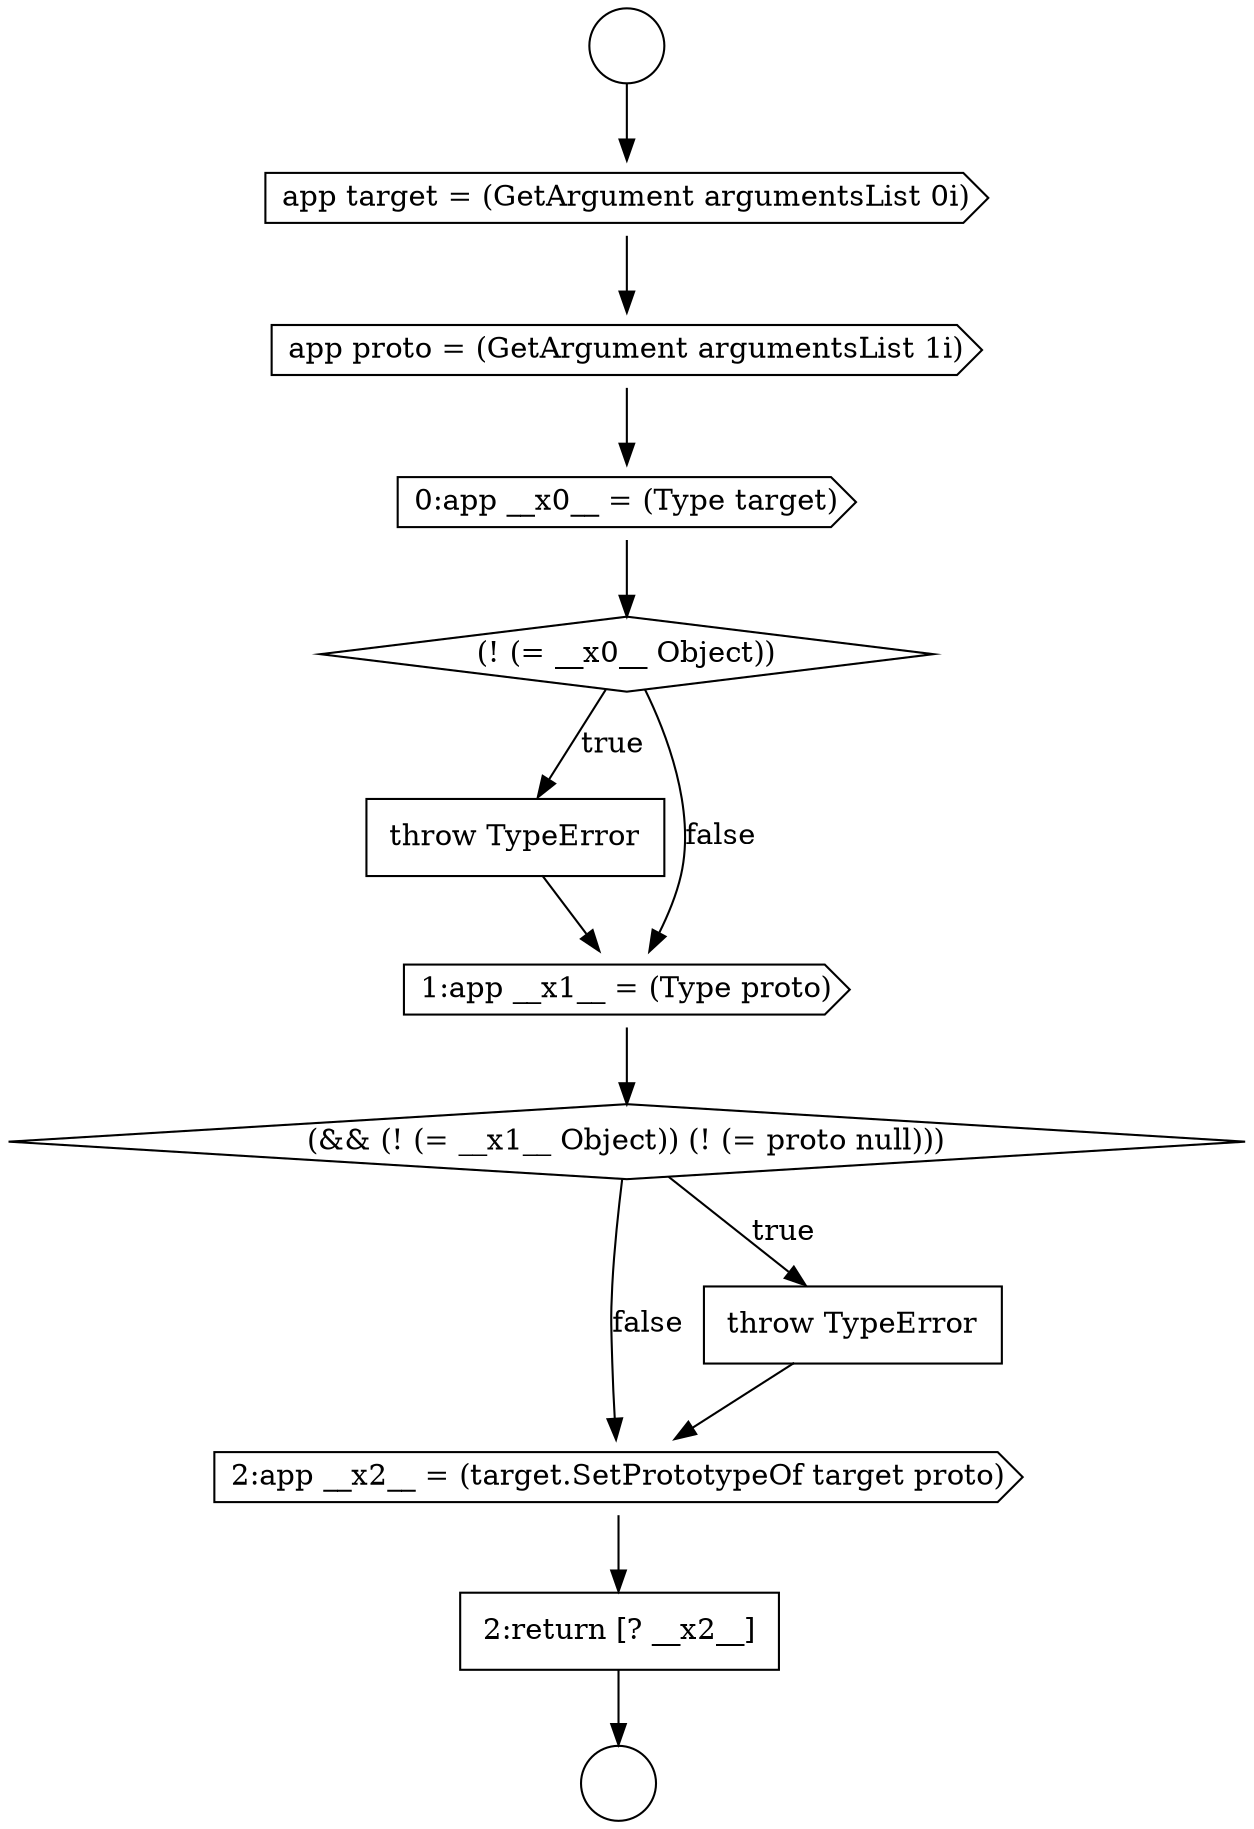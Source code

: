 digraph {
  node19540 [shape=none, margin=0, label=<<font color="black">
    <table border="0" cellborder="1" cellspacing="0" cellpadding="10">
      <tr><td align="left">2:return [? __x2__]</td></tr>
    </table>
  </font>> color="black" fillcolor="white" style=filled]
  node19533 [shape=cds, label=<<font color="black">0:app __x0__ = (Type target)</font>> color="black" fillcolor="white" style=filled]
  node19529 [shape=circle label=" " color="black" fillcolor="white" style=filled]
  node19534 [shape=diamond, label=<<font color="black">(! (= __x0__ Object))</font>> color="black" fillcolor="white" style=filled]
  node19539 [shape=cds, label=<<font color="black">2:app __x2__ = (target.SetPrototypeOf target proto)</font>> color="black" fillcolor="white" style=filled]
  node19530 [shape=circle label=" " color="black" fillcolor="white" style=filled]
  node19538 [shape=none, margin=0, label=<<font color="black">
    <table border="0" cellborder="1" cellspacing="0" cellpadding="10">
      <tr><td align="left">throw TypeError</td></tr>
    </table>
  </font>> color="black" fillcolor="white" style=filled]
  node19535 [shape=none, margin=0, label=<<font color="black">
    <table border="0" cellborder="1" cellspacing="0" cellpadding="10">
      <tr><td align="left">throw TypeError</td></tr>
    </table>
  </font>> color="black" fillcolor="white" style=filled]
  node19531 [shape=cds, label=<<font color="black">app target = (GetArgument argumentsList 0i)</font>> color="black" fillcolor="white" style=filled]
  node19536 [shape=cds, label=<<font color="black">1:app __x1__ = (Type proto)</font>> color="black" fillcolor="white" style=filled]
  node19537 [shape=diamond, label=<<font color="black">(&amp;&amp; (! (= __x1__ Object)) (! (= proto null)))</font>> color="black" fillcolor="white" style=filled]
  node19532 [shape=cds, label=<<font color="black">app proto = (GetArgument argumentsList 1i)</font>> color="black" fillcolor="white" style=filled]
  node19532 -> node19533 [ color="black"]
  node19535 -> node19536 [ color="black"]
  node19539 -> node19540 [ color="black"]
  node19534 -> node19535 [label=<<font color="black">true</font>> color="black"]
  node19534 -> node19536 [label=<<font color="black">false</font>> color="black"]
  node19537 -> node19538 [label=<<font color="black">true</font>> color="black"]
  node19537 -> node19539 [label=<<font color="black">false</font>> color="black"]
  node19531 -> node19532 [ color="black"]
  node19533 -> node19534 [ color="black"]
  node19538 -> node19539 [ color="black"]
  node19536 -> node19537 [ color="black"]
  node19529 -> node19531 [ color="black"]
  node19540 -> node19530 [ color="black"]
}
